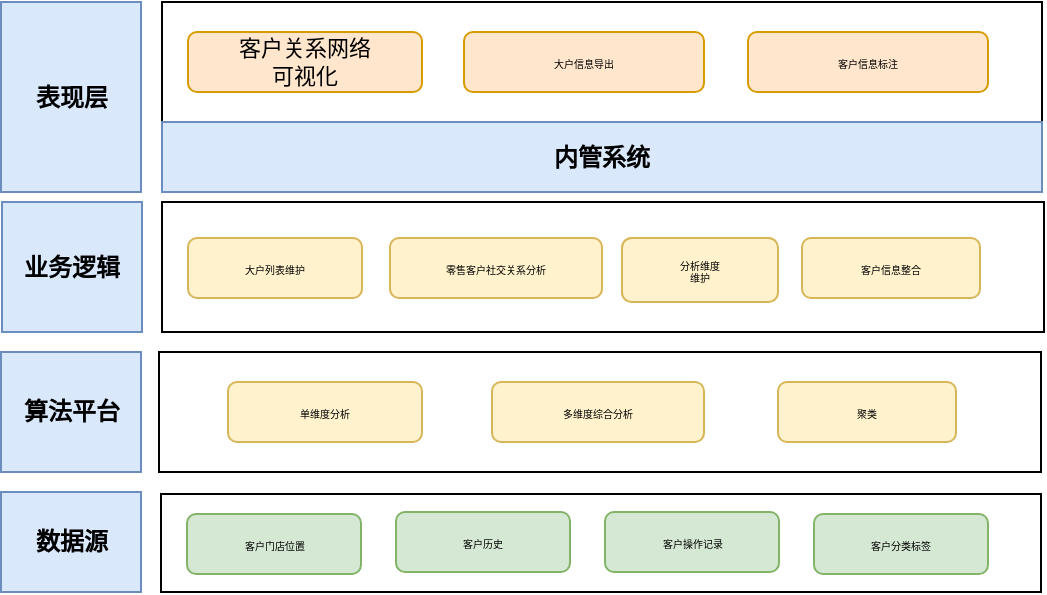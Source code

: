 <mxfile version="12.4.3" type="github" pages="1">
  <diagram id="0qXy8Reg5hbOZOl-131f" name="Page-1">
    <mxGraphModel dx="1761" dy="464" grid="1" gridSize="10" guides="1" tooltips="1" connect="1" arrows="1" fold="1" page="1" pageScale="1" pageWidth="827" pageHeight="1169" math="0" shadow="0">
      <root>
        <mxCell id="0"/>
        <mxCell id="1" parent="0"/>
        <mxCell id="oRpRngnGORwK8TL-fAgR-2" value="" style="rounded=0;whiteSpace=wrap;html=1;fontSize=9;" parent="1" vertex="1">
          <mxGeometry x="79.5" y="476" width="440" height="49" as="geometry"/>
        </mxCell>
        <mxCell id="oRpRngnGORwK8TL-fAgR-4" value="" style="rounded=0;whiteSpace=wrap;html=1;fontSize=9;" parent="1" vertex="1">
          <mxGeometry x="80" y="230" width="440" height="60" as="geometry"/>
        </mxCell>
        <mxCell id="oRpRngnGORwK8TL-fAgR-6" value="表现层" style="rounded=0;whiteSpace=wrap;html=1;fillColor=#dae8fc;strokeColor=#6c8ebf;fontStyle=1" parent="1" vertex="1">
          <mxGeometry x="-0.5" y="230" width="70" height="95" as="geometry"/>
        </mxCell>
        <mxCell id="oRpRngnGORwK8TL-fAgR-7" value="数据源" style="rounded=0;whiteSpace=wrap;html=1;fillColor=#dae8fc;strokeColor=#6c8ebf;fontStyle=1" parent="1" vertex="1">
          <mxGeometry x="-0.5" y="475" width="70" height="50" as="geometry"/>
        </mxCell>
        <mxCell id="oRpRngnGORwK8TL-fAgR-9" value="大户信息导出" style="rounded=1;whiteSpace=wrap;html=1;fillColor=#ffe6cc;strokeColor=#d79b00;fontSize=5;" parent="1" vertex="1">
          <mxGeometry x="231" y="245" width="120" height="30" as="geometry"/>
        </mxCell>
        <mxCell id="oRpRngnGORwK8TL-fAgR-10" value="&lt;span style=&quot;font-size: 11px&quot;&gt;客户关系网络&lt;br&gt;可视化&lt;br&gt;&lt;/span&gt;" style="rounded=1;whiteSpace=wrap;html=1;fillColor=#ffe6cc;strokeColor=#d79b00;fontSize=5;" parent="1" vertex="1">
          <mxGeometry x="93" y="245" width="117" height="30" as="geometry"/>
        </mxCell>
        <mxCell id="oRpRngnGORwK8TL-fAgR-13" value="客户信息标注" style="rounded=1;whiteSpace=wrap;html=1;fillColor=#ffe6cc;strokeColor=#d79b00;fontSize=5;" parent="1" vertex="1">
          <mxGeometry x="373" y="245" width="120" height="30" as="geometry"/>
        </mxCell>
        <mxCell id="oRpRngnGORwK8TL-fAgR-29" value="算法平台" style="rounded=0;whiteSpace=wrap;html=1;fillColor=#dae8fc;strokeColor=#6c8ebf;fontStyle=1" parent="1" vertex="1">
          <mxGeometry x="-0.5" y="405" width="70" height="60" as="geometry"/>
        </mxCell>
        <mxCell id="oRpRngnGORwK8TL-fAgR-30" value="" style="rounded=0;whiteSpace=wrap;html=1;fontSize=9;" parent="1" vertex="1">
          <mxGeometry x="78.5" y="405" width="441" height="60" as="geometry"/>
        </mxCell>
        <mxCell id="oRpRngnGORwK8TL-fAgR-31" value="单维度分析" style="rounded=1;whiteSpace=wrap;html=1;fillColor=#fff2cc;strokeColor=#d6b656;fontSize=5;" parent="1" vertex="1">
          <mxGeometry x="113" y="420" width="97" height="30" as="geometry"/>
        </mxCell>
        <mxCell id="oRpRngnGORwK8TL-fAgR-32" value="聚类" style="rounded=1;whiteSpace=wrap;html=1;fillColor=#fff2cc;strokeColor=#d6b656;fontSize=5;" parent="1" vertex="1">
          <mxGeometry x="388" y="420" width="89" height="30" as="geometry"/>
        </mxCell>
        <mxCell id="oRpRngnGORwK8TL-fAgR-33" value="多维度综合分析" style="rounded=1;whiteSpace=wrap;html=1;fillColor=#fff2cc;strokeColor=#d6b656;fontSize=5;" parent="1" vertex="1">
          <mxGeometry x="245" y="420" width="106" height="30" as="geometry"/>
        </mxCell>
        <mxCell id="oRpRngnGORwK8TL-fAgR-41" value="业务逻辑" style="rounded=0;whiteSpace=wrap;html=1;fillColor=#dae8fc;strokeColor=#6c8ebf;fontStyle=1" parent="1" vertex="1">
          <mxGeometry y="330" width="70" height="65" as="geometry"/>
        </mxCell>
        <mxCell id="oRpRngnGORwK8TL-fAgR-42" value="" style="rounded=0;whiteSpace=wrap;html=1;" parent="1" vertex="1">
          <mxGeometry x="80" y="330" width="441" height="65" as="geometry"/>
        </mxCell>
        <mxCell id="oRpRngnGORwK8TL-fAgR-45" value="大户列表维护" style="rounded=1;whiteSpace=wrap;html=1;fillColor=#fff2cc;strokeColor=#d6b656;fontSize=5;" parent="1" vertex="1">
          <mxGeometry x="93" y="348" width="87" height="30" as="geometry"/>
        </mxCell>
        <mxCell id="oRpRngnGORwK8TL-fAgR-50" value="零售客户社交关系分析" style="rounded=1;whiteSpace=wrap;html=1;fillColor=#fff2cc;strokeColor=#d6b656;fontSize=5;" parent="1" vertex="1">
          <mxGeometry x="194" y="348" width="106" height="30" as="geometry"/>
        </mxCell>
        <mxCell id="oRpRngnGORwK8TL-fAgR-55" value="客户门店位置" style="rounded=1;whiteSpace=wrap;html=1;fillColor=#d5e8d4;strokeColor=#82b366;fontSize=5;" parent="1" vertex="1">
          <mxGeometry x="92.5" y="486" width="87" height="30" as="geometry"/>
        </mxCell>
        <mxCell id="oRpRngnGORwK8TL-fAgR-56" value="客户历史" style="rounded=1;whiteSpace=wrap;html=1;fillColor=#d5e8d4;strokeColor=#82b366;fontSize=5;" parent="1" vertex="1">
          <mxGeometry x="197" y="485" width="87" height="30" as="geometry"/>
        </mxCell>
        <mxCell id="oRpRngnGORwK8TL-fAgR-57" value="客户操作记录" style="rounded=1;whiteSpace=wrap;html=1;fillColor=#d5e8d4;strokeColor=#82b366;fontSize=5;" parent="1" vertex="1">
          <mxGeometry x="301.5" y="485" width="87" height="30" as="geometry"/>
        </mxCell>
        <mxCell id="oRpRngnGORwK8TL-fAgR-58" value="客户分类标签" style="rounded=1;whiteSpace=wrap;html=1;fillColor=#d5e8d4;strokeColor=#82b366;fontSize=5;" parent="1" vertex="1">
          <mxGeometry x="406" y="486" width="87" height="30" as="geometry"/>
        </mxCell>
        <mxCell id="oRpRngnGORwK8TL-fAgR-60" value="分析维度&lt;br&gt;维护" style="rounded=1;whiteSpace=wrap;html=1;fillColor=#fff2cc;strokeColor=#d6b656;fontSize=5;" parent="1" vertex="1">
          <mxGeometry x="310" y="348" width="78" height="32" as="geometry"/>
        </mxCell>
        <mxCell id="oRpRngnGORwK8TL-fAgR-61" value="客户信息整合" style="rounded=1;whiteSpace=wrap;html=1;fillColor=#fff2cc;strokeColor=#d6b656;fontSize=5;" parent="1" vertex="1">
          <mxGeometry x="400" y="348" width="89" height="30" as="geometry"/>
        </mxCell>
        <mxCell id="fEOjPpR1VwwC_F3uVTrE-1" value="内管系统" style="rounded=0;whiteSpace=wrap;html=1;fillColor=#dae8fc;strokeColor=#6c8ebf;fontStyle=1" parent="1" vertex="1">
          <mxGeometry x="80" y="290" width="440" height="35" as="geometry"/>
        </mxCell>
      </root>
    </mxGraphModel>
  </diagram>
</mxfile>
